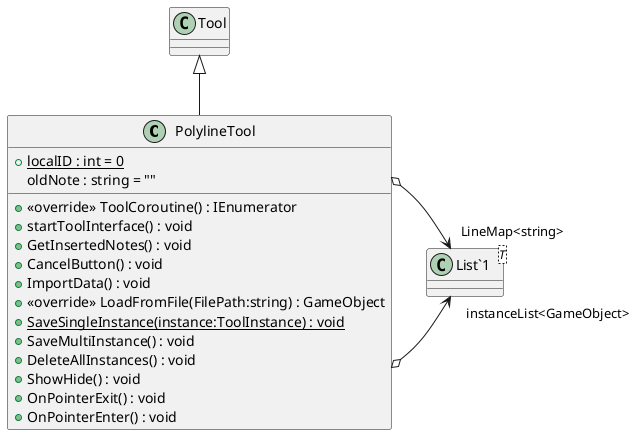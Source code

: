 @startuml
class PolylineTool {
    + {static} localID : int = 0
    oldNote : string = ""
    + <<override>> ToolCoroutine() : IEnumerator
    + startToolInterface() : void
    + GetInsertedNotes() : void
    + CancelButton() : void
    + ImportData() : void
    + <<override>> LoadFromFile(FilePath:string) : GameObject
    + {static} SaveSingleInstance(instance:ToolInstance) : void
    + SaveMultiInstance() : void
    + DeleteAllInstances() : void
    + ShowHide() : void
    + OnPointerExit() : void
    + OnPointerEnter() : void
}
class "List`1"<T> {
}
Tool <|-- PolylineTool
PolylineTool o-> "instanceList<GameObject>" "List`1"
PolylineTool o-> "LineMap<string>" "List`1"
@enduml
